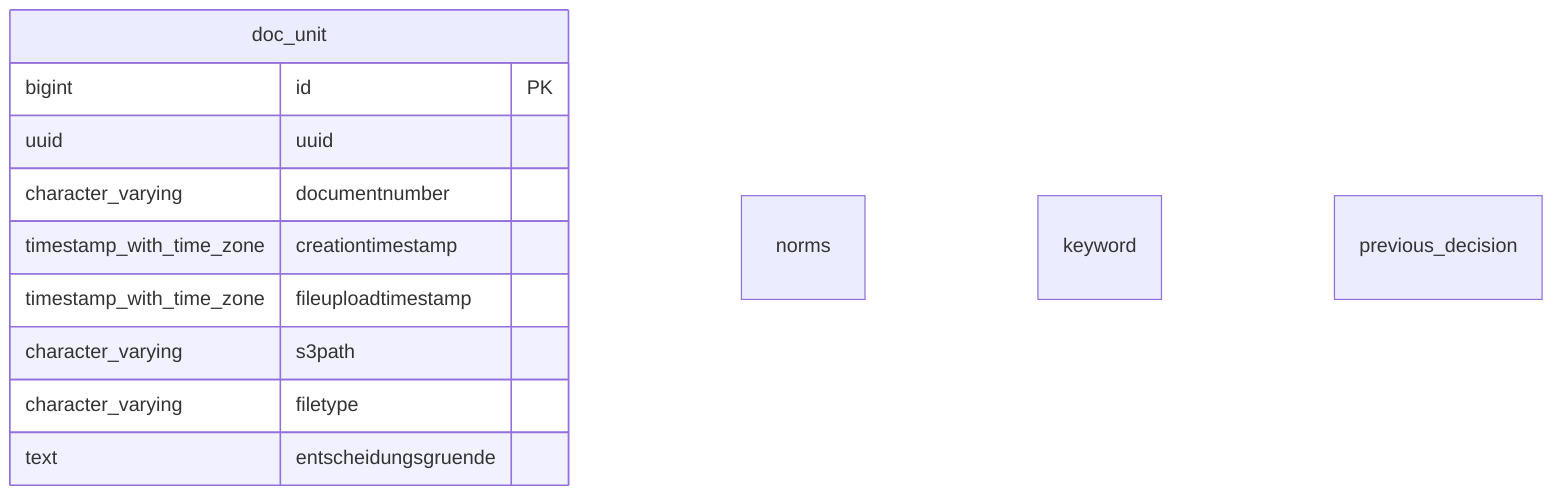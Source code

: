 erDiagram
    doc_unit {
        bigint id PK
        uuid uuid 
        character_varying documentnumber 
        timestamp_with_time_zone creationtimestamp 
        timestamp_with_time_zone fileuploadtimestamp 
        character_varying s3path 
        character_varying filetype 
        text entscheidungsgruende 
    }

    norms {
    }

    keyword {
    }

    previous_decision {
    }